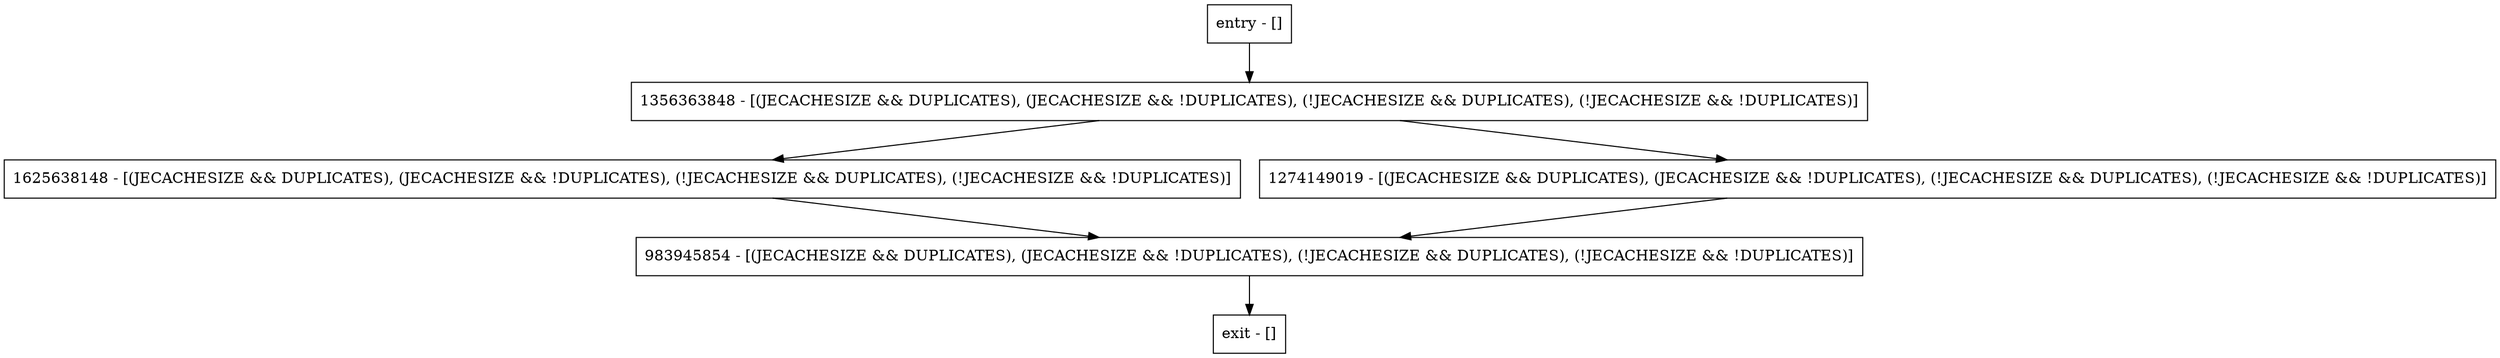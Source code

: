 digraph getUtilizationRepairDone {
node [shape=record];
entry [label="entry - []"];
exit [label="exit - []"];
1625638148 [label="1625638148 - [(JECACHESIZE && DUPLICATES), (JECACHESIZE && !DUPLICATES), (!JECACHESIZE && DUPLICATES), (!JECACHESIZE && !DUPLICATES)]"];
1274149019 [label="1274149019 - [(JECACHESIZE && DUPLICATES), (JECACHESIZE && !DUPLICATES), (!JECACHESIZE && DUPLICATES), (!JECACHESIZE && !DUPLICATES)]"];
983945854 [label="983945854 - [(JECACHESIZE && DUPLICATES), (JECACHESIZE && !DUPLICATES), (!JECACHESIZE && DUPLICATES), (!JECACHESIZE && !DUPLICATES)]"];
1356363848 [label="1356363848 - [(JECACHESIZE && DUPLICATES), (JECACHESIZE && !DUPLICATES), (!JECACHESIZE && DUPLICATES), (!JECACHESIZE && !DUPLICATES)]"];
entry;
exit;
entry -> 1356363848;
1625638148 -> 983945854;
1274149019 -> 983945854;
983945854 -> exit;
1356363848 -> 1625638148;
1356363848 -> 1274149019;
}
